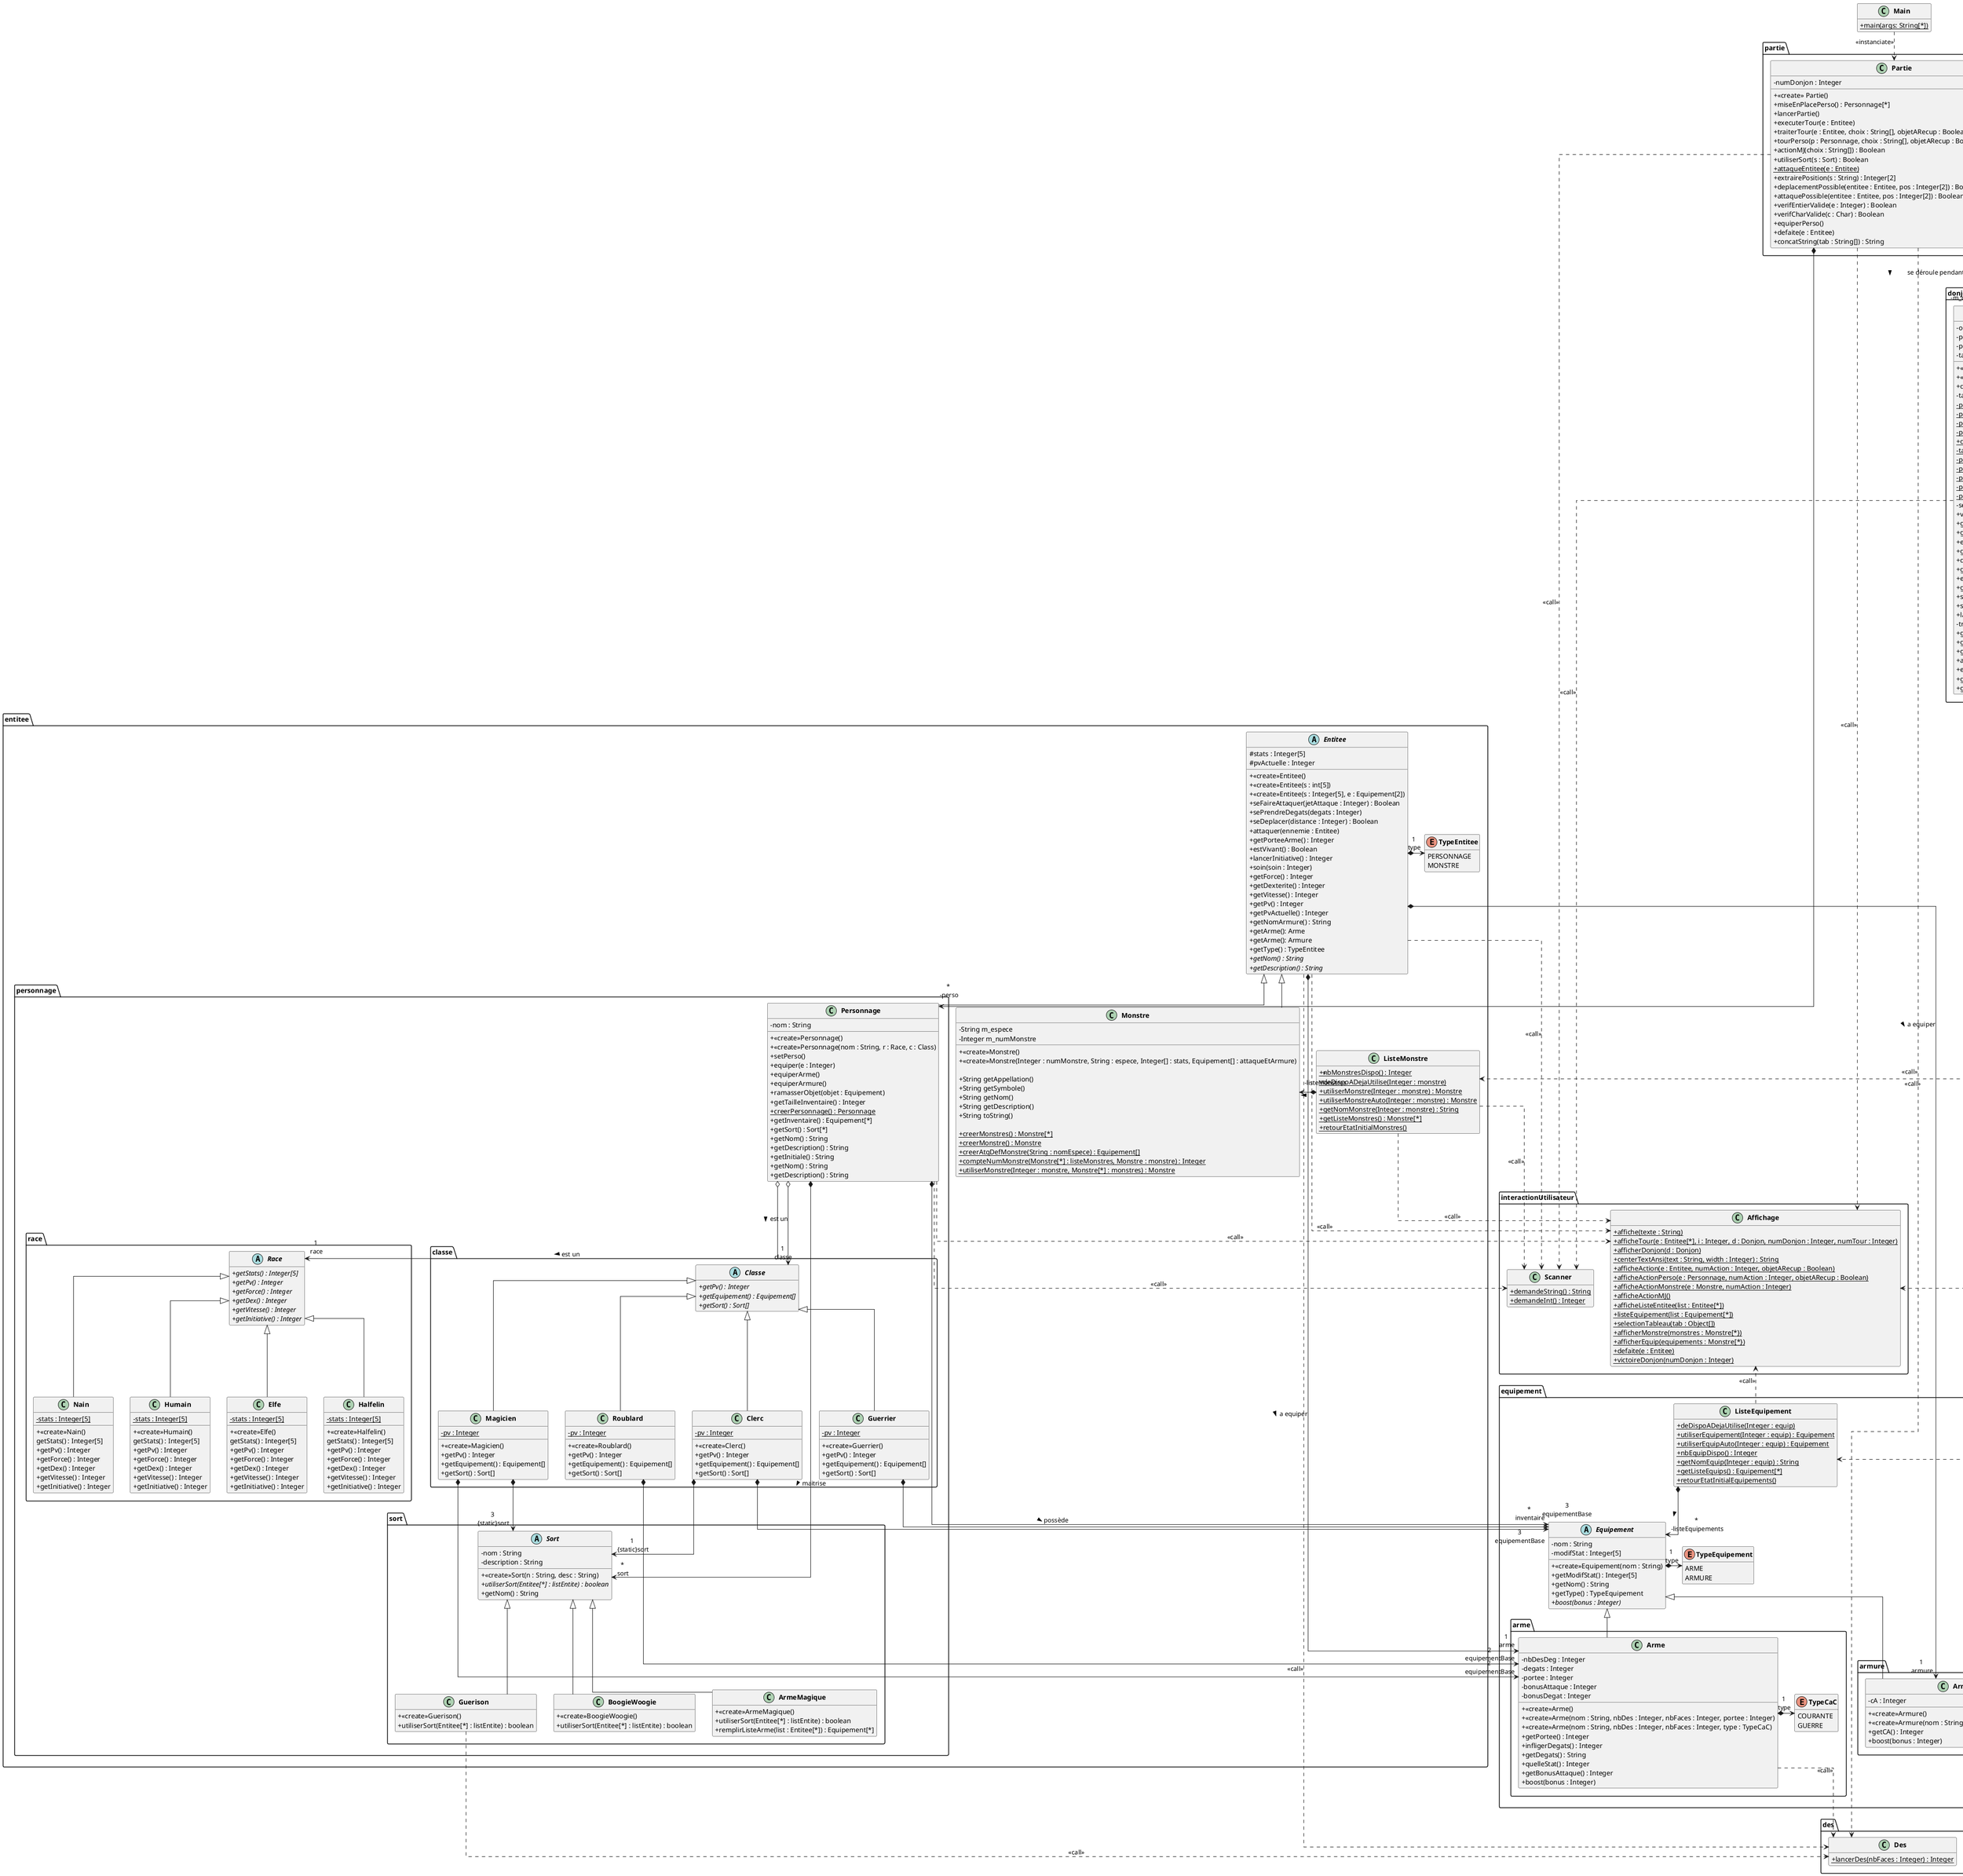 @startuml

skinparam linetype ortho
skinparam classAttributeIconSize 0
skinparam classFontStyle Bold
hide empty members
package interactionUtilisateur
{
    class Affichage
    {
        +{static}affiche(texte : String)
        +{static}afficheTour(e : Entitee[*], i : Integer, d : Donjon, numDonjon : Integer, numTour : Integer)
        +{static}afficherDonjon(d : Donjon)
        +{static}centerTextAnsi(text : String, width : Integer) : String
        +{static}afficheAction(e : Entitee, numAction : Integer, objetARecup : Boolean)
        +{static}afficheActionPerso(e : Personnage, numAction : Integer, objetARecup : Boolean)
        +{static}afficheActionMonstre(e : Monstre, numAction : Integer)
        +{static}afficheActionMJ()
        +{static}afficheListeEntitee(list : Entitee[*])
        +{static}listeEquipement(list : Equipement[*])
        +{static}selectionTableau(tab : Object[])
        +{static}afficherMonstre(monstres : Monstre[*})
        +{static}afficherEquip(equipements : Monstre[*})
        +{static}defaite(e : Entitee)
        +{static}victoireDonjon(numDonjon : Integer)

    }
    class Scanner
    {
        +{static}demandeString() : String
        +{static}demandeInt() : Integer
    }
}
package des
{
    class Des
    {
        +{static}lancerDes(nbFaces : Integer) : Integer
    }
}
package donjon
{
    class Donjon
    {
        -obstacles : [*]Integer[2]
            ' Je ne sais pas vraiment comment indiquer une liste de liste d'entiers
        -posEntitee : Integer[2]
            ' posEntitee est un Dictionnaire dont la clé est une Entitee
        -posEquip : Integer[2]
            ' posEquipe est un Dictionnaire dont la clé est un Equipement
        -tailleMap : Integer[2]

        +<<create>>Donjon(tailleMap : Integer[2])
        +<<create>>Donjon(posEntitee : Integer[*], posEquip : Integer[*], obstacles : Integer[*], tailleMap : Integer[2])
        + donjonAuto(personnages: Personnage[*]): Donjon
        - tailleDonjonAuto(): Donjon
        - {static}poserObstaclesAuto(d: Donjon, obstaclesDonjon: Integer[*], nbrObstacles: Integer)
        - {static}poserMonstresAuto(d: Donjon, positionEntitee: Integer[*], nbrMonstres: Integer, obstaclesDonjon: Integer[*])
        - {static}poserPersonnagesAuto(d: Donjon, positionEntitee: Integer[*], personnages: Personnage[*], obstaclesDonjon: Integer[*])
        - {static}poserEquipementAuto(d: Donjon, positionEquip: Integer[*]>, obstaclesDonjon: Integer[*], positionEntitee: Integer[*])
        + {static}donjonManuel(personnages: Personnage[*]): Donjon
        - {static}tailleDonjonManuel(): Donjon
        - {static}poserObstaclesManuel(d: Donjon, obstaclesDonjon: Integer[*])
        - {static}poserMesMonstresManuel(d: Donjon, positionEntitee: Integer[*], mesMonstres: Monstre[*], obstaclesDonjon: Integer[*])
        - {static}poserListeMonstresManuel(d: Donjon, positionEntitee: Integer[*], obstaclesDonjon: Integer[*])
        - {static}poserPersonnagesManuel(d: Donjon, positionEntitee: Integer[*], personnages: Personnage[*], obstaclesDonjon: Integer[*])
        - {static}poserEquipementManuel(d: Donjon, positionEquip: Integer[*], obstaclesDonjon: Integer[*], positionEntitee: Integer[*])
        - setValeurDonjon(posEntitee: Integer[*], posEquip: Integer[*], obstacles: Integer[*])
        + verifAEmplacement(aVerifier: int[]): boolean
        + getLongueur(): Integer
        + getLargeur(): Integer
        + estVaincu(): boolean
        + getPosEntitee(entitee: Entitee): Integer[2]
        + deplacerEntitee(entitee: Entitee, position: Integer[2])
        + getEntiteeAPos(position: Integer[2]): Entitee
        + equipAPos(position: Integer[2]): boolean
        + getEquipAPos(position: Integer[2]): Equipement
        + supprEquip(equip: Equipement)
        + supprEntite(e: Entitee)
        + lancerInitiative(): Entitee[*]
        - triEntitees(entitees: Entitee[*], initiativeEntitees: Integer[*])
        + getObstacle(): Integer[*]
        + getPositionEntitee(): Integer[*]
        + getPositionEquipement(): Integer[*]
        + ajouterObstacle(position: int[2]): boolean
        + echangePosEntite(e1: Entitee, e2: Entitee)
        + getListeEntite(): Entitee[*]
        + getListePersonnage(): Entitee[*]
    }
    Donjon ..> Affichage : "<<call>>"
    Donjon ..> Scanner : "<<call>>"
    Donjon ...> .equipement.ListeEquipement : "<<call>>"
    Donjon ...> .entitee.ListeMonstre : "<<call>>"
}
package entitee
{
    abstract class Entitee
    {
        #stats : Integer[5]
        #pvActuelle : Integer
        +<<create>>Entitee()
        +<<create>>Entitee(s : int[5])
        +<<create>>Entitee(s : Integer[5], e : Equipement[2])
        +seFaireAttaquer(jetAttaque : Integer) : Boolean
        +sePrendreDegats(degats : Integer)
        +seDeplacer(distance : Integer) : Boolean
        +attaquer(ennemie : Entitee)
        +getPorteeArme() : Integer
        +estVivant() : Boolean
        +lancerInitiative() : Integer
        +soin(soin : Integer)
        +getForce() : Integer
        +getDexterite() : Integer
        +getVitesse() : Integer
        +getPv() : Integer
        +getPvActuelle() : Integer
        +getNomArmure() : String
        +getArme(): Arme
        +getArme(): Armure
        +getType() : TypeEntitee
        +{abstract}getNom() : String
        +{abstract}getDescription() : String
    }
    Entitee ..> Affichage : "<<call>>"
    Entitee ..> Scanner : "<<call>>"
    Entitee ..> Des : "<<call>>"
    Enum TypeEntitee
    {
        PERSONNAGE
        MONSTRE
    }
    package personnage
    {
        class Personnage extends entitee.Entitee
        {
            -nom : String
            +<<create>>Personnage()
            +<<create>>Personnage(nom : String, r : Race, c : Class)
            +setPerso()
            +equiper(e : Integer)
            +equiperArme()
            +equiperArmure()
            +ramasserObjet(objet : Equipement)
            +getTailleInventaire() : Integer
            +{static}creerPersonnage() : Personnage
            +getInventaire() : Equipement[*]
            +getSort() : Sort[*]
            +getNom() : String
            +getDescription() : String
            +getInitiale() : String
            +getNom() : String
            +getDescription() : String
        }
        Personnage .> Affichage : "<<call>>"
        Personnage .> Scanner : "<<call>>"
        Personnage o-down-> "1\n race" race.Race: est un >
        Personnage o-down-> "1\n classe" classe.Classe: est un >
        Entitee *-right--> "1\n arme" .equipement.arme.Arme: a equiper >
        Entitee *-right--> "1\n armure" .equipement.armure.Armure: a equiper >
        Personnage *-right--> "*\n inventaire" equipement.Equipement: possède >
        Personnage *---> "*\n sort" sort.Sort: maitrise >
        Entitee *-> "1\n type" TypeEntitee
        Package race
        {
            abstract class Race
            {
                +{abstract}getStats() : Integer[5]
                +{abstract}getPv() : Integer
                +{abstract}getForce() : Integer
                +{abstract}getDex() : Integer
                +{abstract}getVitesse() : Integer
                +{abstract}getInitiative() : Integer
            }
            class Nain extends Race
            {
                -{static}stats : Integer[5]
                +<<create>>Nain()
                getStats() : Integer[5]
                +getPv() : Integer
                +getForce() : Integer
                +getDex() : Integer
                +getVitesse() : Integer
                +getInitiative() : Integer
            }
            class  Humain extends Race
            {
                -{static}stats : Integer[5]
                +<<create>>Humain()
                getStats() : Integer[5]
                +getPv() : Integer
                +getForce() : Integer
                +getDex() : Integer
                +getVitesse() : Integer
                +getInitiative() : Integer
            }
            class  Elfe extends Race
            {
                -{static}stats : Integer[5]
                +<<create>>Elfe()
                getStats() : Integer[5]
                +getPv() : Integer
                +getForce() : Integer
                +getDex() : Integer
                +getVitesse() : Integer
                +getInitiative() : Integer
            }
            class  Halfelin extends Race
            {
                -{static}stats : Integer[5]
                +<<create>>Halfelin()
                getStats() : Integer[5]
                +getPv() : Integer
                +getForce() : Integer
                +getDex() : Integer
                +getVitesse() : Integer
                +getInitiative() : Integer
            }
        }
        Package classe
        {
            abstract class Classe
            {
                +{abstract}getPv() : Integer
                +{abstract}getEquipement() : Equipement[]
                +{abstract}getSort() : Sort[]
            }
            class Clerc extends Classe
            {
                -{static} pv : Integer
                +<<create>>Clerc()
                +getPv() : Integer
                +getEquipement() : Equipement[]
                +getSort() : Sort[]
            }
            class Guerrier extends Classe
            {
                -{static} pv : Integer
                +<<create>>Guerrier()
                +getPv() : Integer
                +getEquipement() : Equipement[]
                +getSort() : Sort[]
            }
            class Magicien extends Classe
            {
                -{static} pv : Integer
                +<<create>>Magicien()
                +getPv() : Integer
                +getEquipement() : Equipement[]
                +getSort() : Sort[]
            }
            class Roublard extends Classe
            {
                -{static} pv : Integer
                +<<create>>Roublard()
                +getPv() : Integer
                +getEquipement() : Equipement[]
                +getSort() : Sort[]
            }
            Roublard *--> "2\n equipementBase" .equipement.arme.Arme
            Magicien *--> "2\n equipementBase" .equipement.arme.Arme
            Clerc *--> "3\nequipementBase" .equipement.Equipement
            Guerrier *---> "3\nequipementBase" .equipement.Equipement
            Magicien *--> "3\n {static}sort" .entitee.personnage.sort.Sort
            Clerc *--> "1\n {static}sort" .entitee.personnage.sort.Sort
        }
        package sort
        {
            abstract class Sort
            {
                -nom : String
                -description : String
                +<<create>>Sort(n : String, desc : String)
                +{abstract}utiliserSort(Entitee[*] : listEntite) : boolean
                +getNom() : String
            }
            class Guerison extends Sort
            {
                +<<create>>Guerison()
                +utiliserSort(Entitee[*] : listEntite) : boolean
            }
            class BoogieWoogie extends Sort
            {
                +<<create>>BoogieWoogie()
                +utiliserSort(Entitee[*] : listEntite) : boolean
            }
            class ArmeMagique extends Sort
            {
                +<<create>>ArmeMagique()
                +utiliserSort(Entitee[*] : listEntite) : boolean
                +remplirListeArme(list : Entitee[*]) : Equipement[*]
            }
            Guerison ..> Des : "<<call>>"
        }
    }
    class Monstre extends Entitee
    {
        - String m_espece
        - Integer m_numMonstre

        + <<create>>Monstre()
        + <<create>>Monstre(Integer : numMonstre, String : espece, Integer[] : stats, Equipement[] : attaqueEtArmure)

        + String getAppellation()
        + String getSymbole()
        + String getNom()
        + String getDescription()
        + String toString()

        + {static} creerMonstres() : Monstre[*]
        + {static} creerMonstre() : Monstre
        + {static} creerAtqDefMonstre(String : nomEspece) : Equipement[]
        + {static} compteNumMonstre(Monstre[*] : listeMonstres, Monstre : monstre) : Integer
        + {static} utiliserMonstre(Integer : monstre, Monstre[*] : monstres) : Monstre
    }

    class ListeMonstre
    {
        + {static} nbMonstresDispo() : Integer
        + {static} deDispoADejaUtilise(Integer : monstre)
        + {static} utiliserMonstre(Integer : monstre) : Monstre
        + {static} utiliserMonstreAuto(Integer : monstre) : Monstre
        + {static} getNomMonstre(Integer : monstre) : String
        + {static} getListeMonstres() : Monstre[*]
        + {static} retourEtatInitialMonstres()
    }
    ListeMonstre *-> "*\n -listeMonstres" Monstre : >
    ListeMonstre ..> Affichage : "<<call>>"
    ListeMonstre ..> Scanner : "<<call>>"
}


package equipement
{
    abstract class Equipement
    {
        -nom : String
        -modifStat : Integer[5]
        +<<create>>Equipement(nom : String)
        +getModifStat() : Integer[5]
        +getNom() : String
        +getType() : TypeEquipement
        +{abstract}boost(bonus : Integer)
    }
    Enum TypeEquipement
    {
        ARME
        ARMURE
    }
    Equipement *-> "1\n type" TypeEquipement
    class ListeEquipement
    {
        + {static} deDispoADejaUtilise(Integer : equip)
        + {static} utiliserEquipement(Integer : equip) : Equipement
        + {static} utiliserEquipAuto(Integer : equip) : Equipement
        + {static} nbEquipDispo() : Integer
        + {static} getNomEquip(Integer : equip) : String
        + {static} getListeEquips() : Equipement[*]
        + {static} retourEtatInitialEquipements()
    }
    ListeEquipement *--> "*\n -listeEquipements" Equipement : >
    ListeEquipement .> Affichage : "<<call>>"

    package armure
    {
        Enum Poids
        {
            LEGERE
            LOURD
        }
        class Armure extends equipement.Equipement
        {
            -cA : Integer
            +<<create>>Armure()
            +<<create>>Armure(nom : String, cA : Integer, poids : Poids)
            +getCA() : Integer
            +boost(bonus : Integer)
        }
        Armure *-> "1\n poid" Poids
    }
    package arme
    {
        Enum TypeCaC
        {
            COURANTE
            GUERRE
        }
        class Arme extends equipement.Equipement
        {
            -nbDesDeg : Integer
            -degats : Integer
            -portee : Integer
            -bonusAttaque : Integer
            -bonusDegat : Integer
            +<<create>>Arme()
            +<<create>>Arme(nom : String, nbDes : Integer, nbFaces : Integer, portee : Integer)
            +<<create>>Arme(nom : String, nbDes : Integer, nbFaces : Integer, type : TypeCaC)
            +getPortee() : Integer
            +infligerDegats() : Integer
            +getDegats() : String
            +quelleStat() : Integer
            +getBonusAttaque() : Integer
            +boost(bonus : Integer)
        }
        Arme *-> "1\n type"TypeCaC
        Arme ..> Des : "<<call>>"
    }
}

package partie
{
    class Partie
    {
        -numDonjon : Integer
        + <<create>> Partie()
        + miseEnPlacePerso() : Personnage[*]
        + lancerPartie()
        + executerTour(e : Entitee)
        + traiterTour(e : Entitee, choix : String[], objetARecup : Boolean) : Boolean
        + tourPerso(p : Personnage, choix : String[], objetARecup : Boolean) : Boolean
        + actionMJ(choix : String[]) : Boolean
        + utiliserSort(s : Sort) : Boolean
        + {static}attaqueEntitee(e : Entitee)
        + extrairePosition(s : String) : Integer[2]
        + deplacementPossible(entitee : Entitee, pos : Integer[2]) : Boolean
        + attaquePossible(entitee : Entitee, pos : Integer[2]) : Boolean
        + verifEntierValide(e : Integer) : Boolean
        + verifCharValide(c : Char) : Boolean
        + equiperPerso()
        + defaite(e : Entitee)
        + concatString(tab : String[]) : String
    }

    Partie ..> Affichage : "<<call>>"
    Partie ..> Scanner : "<<call>>"
    Partie ..> Des : "<<call>>"
    Partie *---> "1\n -m_donjon" Donjon : \tse déroule pendant \t\t >
    Partie *--> "*\n -perso" entitee.personnage.Personnage
}


    class Main{
            +{static} main(args: String[*])
        }
    Main ..> Partie : "<<instanciate>>"
@enduml